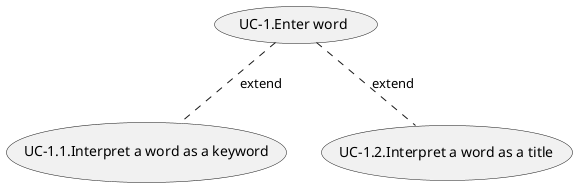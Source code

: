 @startuml

(UC-1.Enter word) .. (UC-1.1.Interpret a word as a keyword) : extend
(UC-1.Enter word) .. (UC-1.2.Interpret a word as a title) : extend

@enduml
